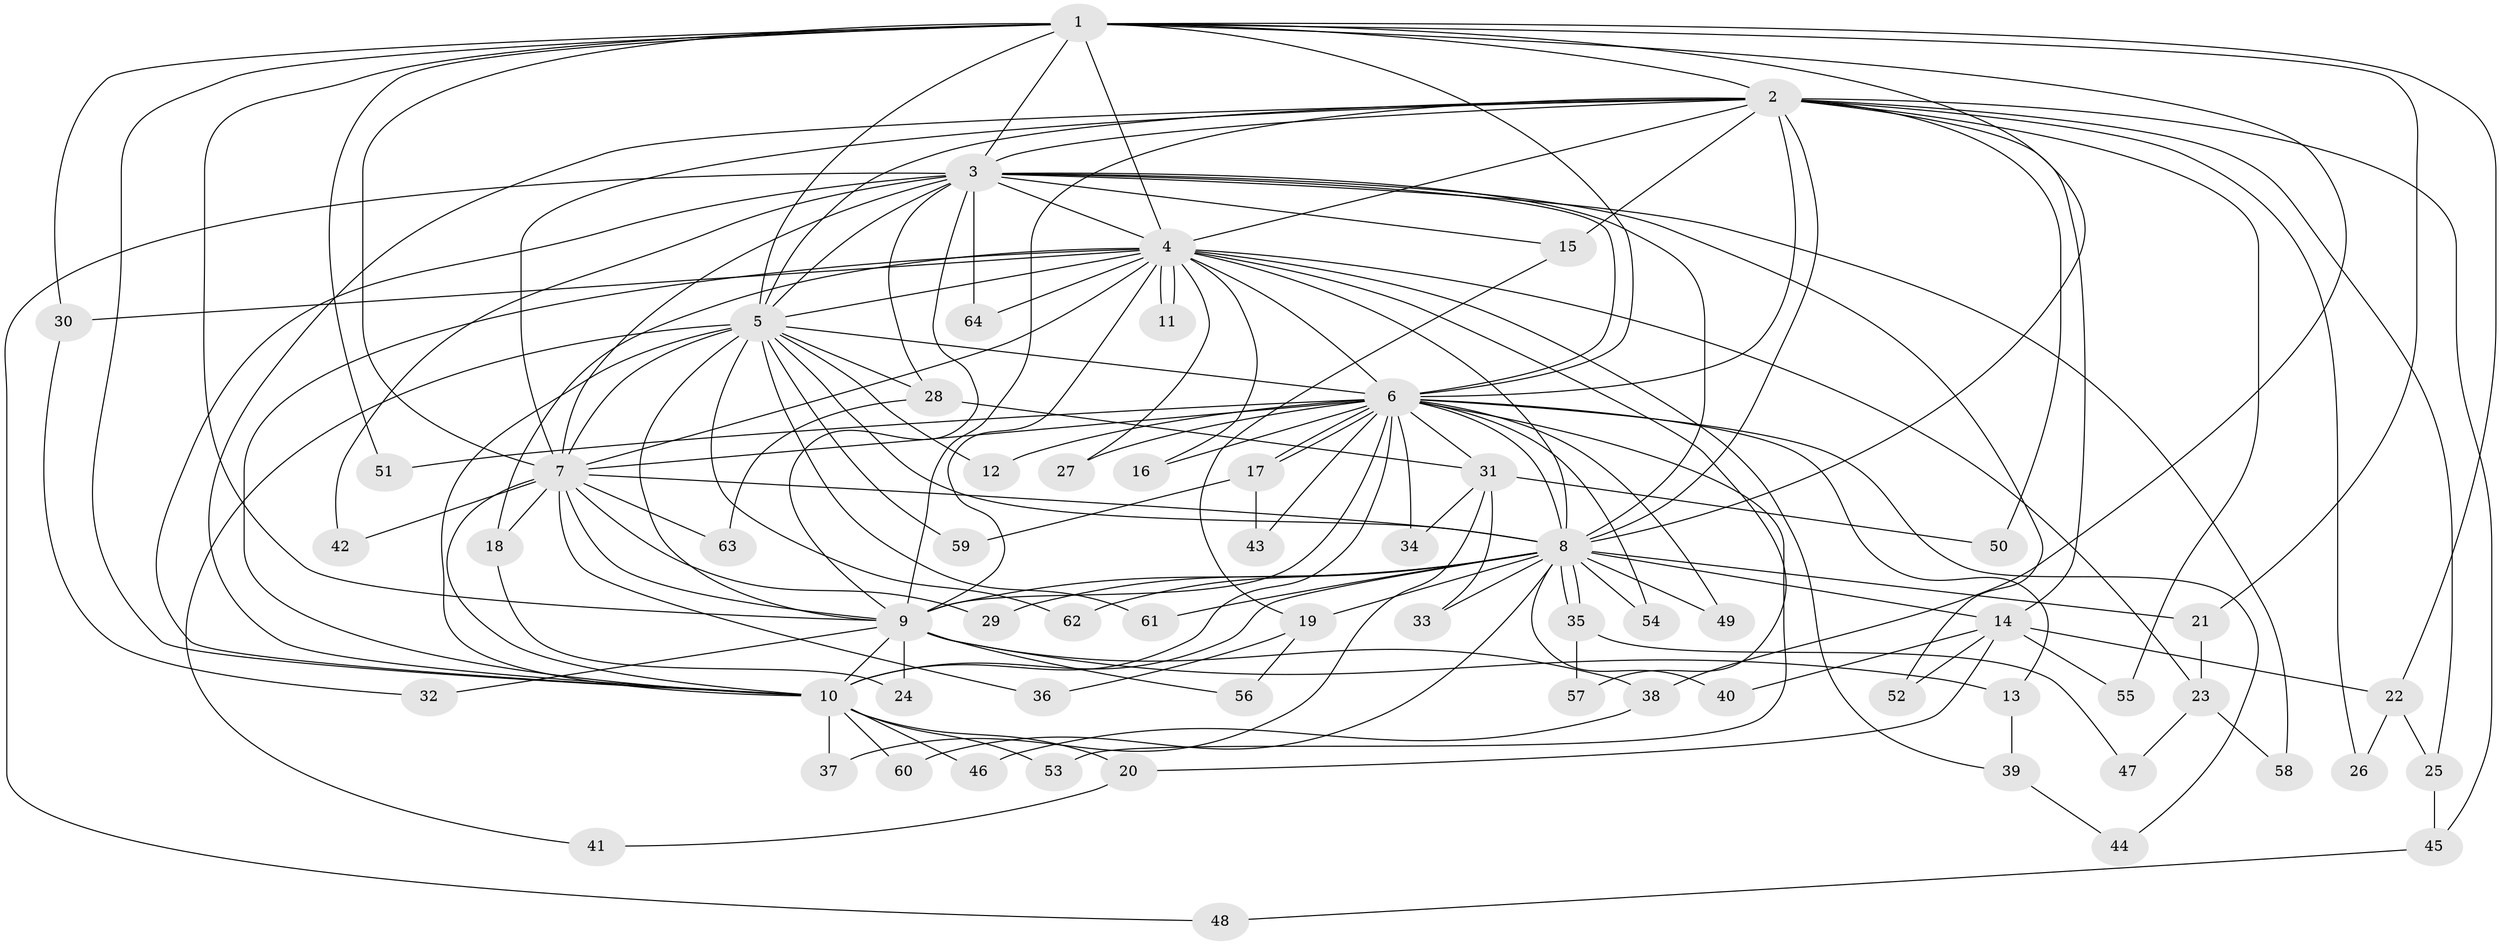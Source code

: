// Generated by graph-tools (version 1.1) at 2025/01/03/09/25 03:01:22]
// undirected, 64 vertices, 153 edges
graph export_dot {
graph [start="1"]
  node [color=gray90,style=filled];
  1;
  2;
  3;
  4;
  5;
  6;
  7;
  8;
  9;
  10;
  11;
  12;
  13;
  14;
  15;
  16;
  17;
  18;
  19;
  20;
  21;
  22;
  23;
  24;
  25;
  26;
  27;
  28;
  29;
  30;
  31;
  32;
  33;
  34;
  35;
  36;
  37;
  38;
  39;
  40;
  41;
  42;
  43;
  44;
  45;
  46;
  47;
  48;
  49;
  50;
  51;
  52;
  53;
  54;
  55;
  56;
  57;
  58;
  59;
  60;
  61;
  62;
  63;
  64;
  1 -- 2;
  1 -- 3;
  1 -- 4;
  1 -- 5;
  1 -- 6;
  1 -- 7;
  1 -- 8;
  1 -- 9;
  1 -- 10;
  1 -- 21;
  1 -- 22;
  1 -- 30;
  1 -- 38;
  1 -- 51;
  2 -- 3;
  2 -- 4;
  2 -- 5;
  2 -- 6;
  2 -- 7;
  2 -- 8;
  2 -- 9;
  2 -- 10;
  2 -- 14;
  2 -- 15;
  2 -- 25;
  2 -- 26;
  2 -- 45;
  2 -- 50;
  2 -- 55;
  3 -- 4;
  3 -- 5;
  3 -- 6;
  3 -- 7;
  3 -- 8;
  3 -- 9;
  3 -- 10;
  3 -- 15;
  3 -- 28;
  3 -- 42;
  3 -- 48;
  3 -- 52;
  3 -- 58;
  3 -- 64;
  4 -- 5;
  4 -- 6;
  4 -- 7;
  4 -- 8;
  4 -- 9;
  4 -- 10;
  4 -- 11;
  4 -- 11;
  4 -- 16;
  4 -- 18;
  4 -- 23;
  4 -- 27;
  4 -- 30;
  4 -- 39;
  4 -- 57;
  4 -- 64;
  5 -- 6;
  5 -- 7;
  5 -- 8;
  5 -- 9;
  5 -- 10;
  5 -- 12;
  5 -- 28;
  5 -- 41;
  5 -- 59;
  5 -- 61;
  5 -- 62;
  6 -- 7;
  6 -- 8;
  6 -- 9;
  6 -- 10;
  6 -- 12;
  6 -- 13;
  6 -- 16;
  6 -- 17;
  6 -- 17;
  6 -- 27;
  6 -- 31;
  6 -- 34;
  6 -- 43;
  6 -- 44;
  6 -- 49;
  6 -- 51;
  6 -- 53;
  6 -- 54;
  7 -- 8;
  7 -- 9;
  7 -- 10;
  7 -- 18;
  7 -- 29;
  7 -- 36;
  7 -- 42;
  7 -- 63;
  8 -- 9;
  8 -- 10;
  8 -- 14;
  8 -- 19;
  8 -- 21;
  8 -- 29;
  8 -- 33;
  8 -- 35;
  8 -- 35;
  8 -- 40;
  8 -- 49;
  8 -- 54;
  8 -- 60;
  8 -- 61;
  8 -- 62;
  9 -- 10;
  9 -- 13;
  9 -- 24;
  9 -- 32;
  9 -- 38;
  9 -- 56;
  10 -- 20;
  10 -- 37;
  10 -- 46;
  10 -- 53;
  10 -- 60;
  13 -- 39;
  14 -- 20;
  14 -- 22;
  14 -- 40;
  14 -- 52;
  14 -- 55;
  15 -- 19;
  17 -- 43;
  17 -- 59;
  18 -- 24;
  19 -- 36;
  19 -- 56;
  20 -- 41;
  21 -- 23;
  22 -- 25;
  22 -- 26;
  23 -- 47;
  23 -- 58;
  25 -- 45;
  28 -- 31;
  28 -- 63;
  30 -- 32;
  31 -- 33;
  31 -- 34;
  31 -- 37;
  31 -- 50;
  35 -- 47;
  35 -- 57;
  38 -- 46;
  39 -- 44;
  45 -- 48;
}
